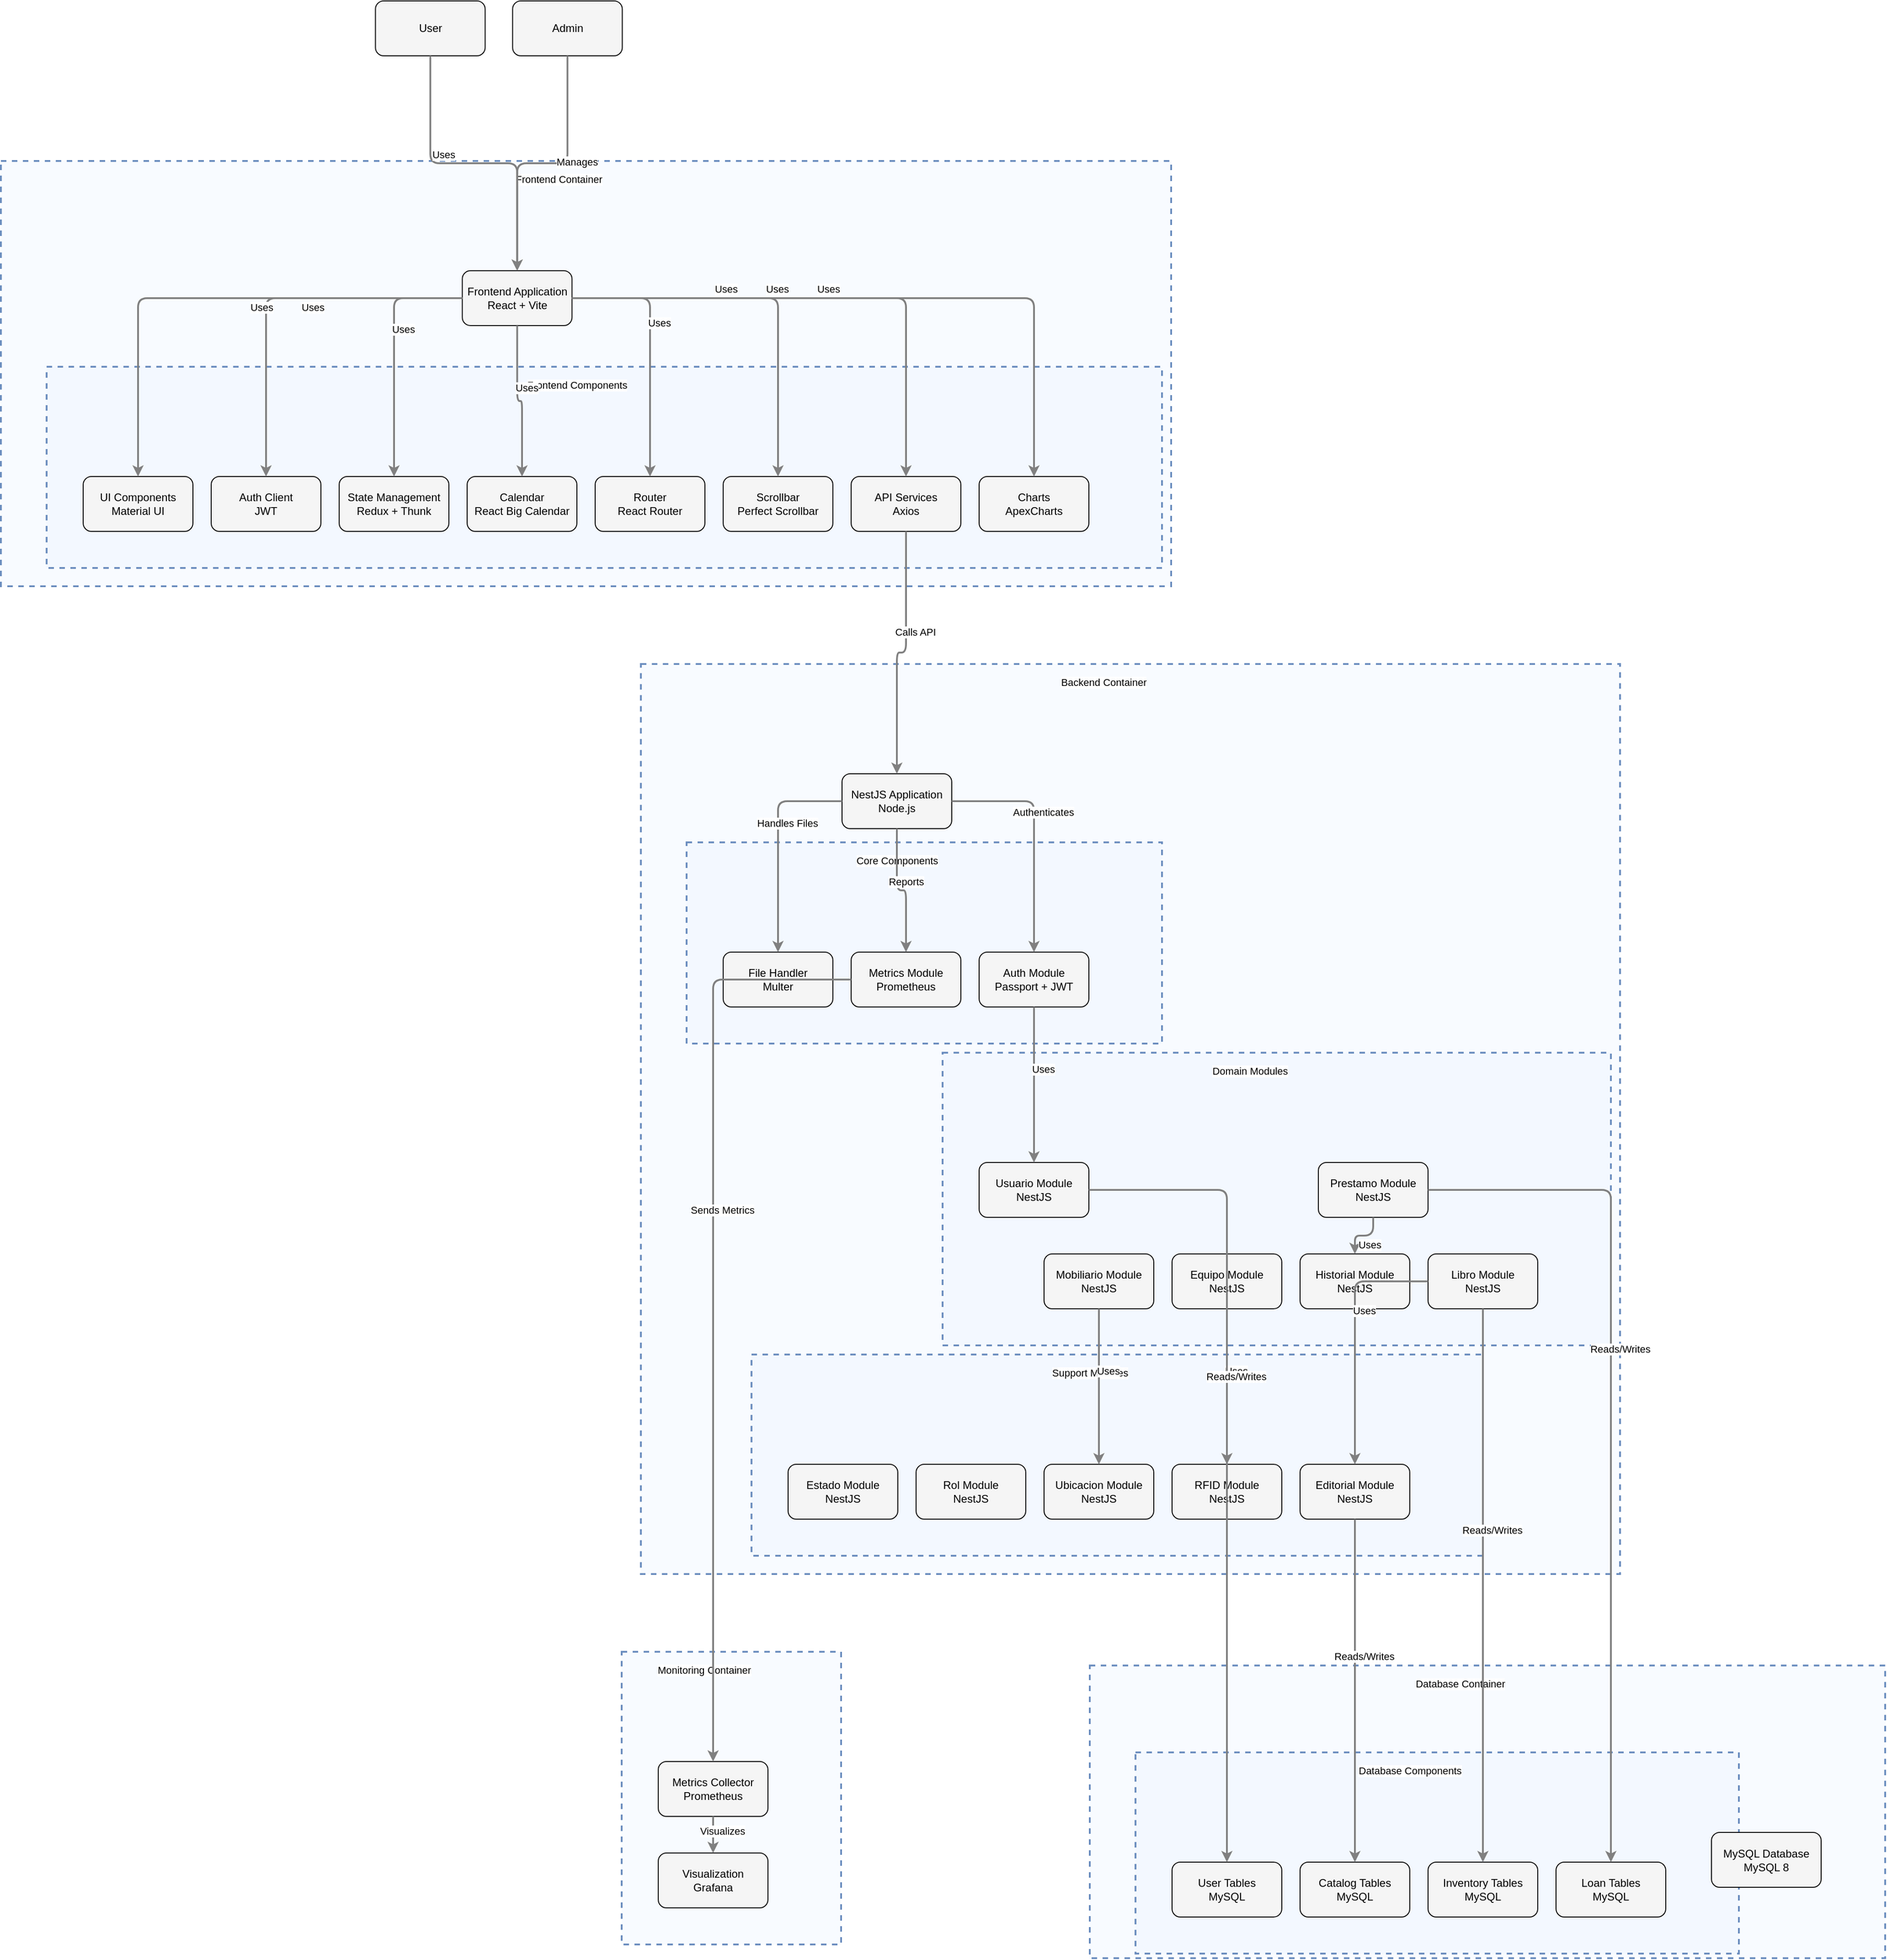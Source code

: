 <?xml version="1.0" encoding="UTF-8"?>
      <mxfile version="14.6.5" type="device">
        <diagram id="codeviz-diagram" name="System Diagram">
          <mxGraphModel dx="1000" dy="1000" grid="1" gridSize="10" guides="1" tooltips="1" connect="1" arrows="1" fold="1" page="1" pageScale="1" pageWidth="1169" pageHeight="827" math="0" shadow="0">
            <root>
              <mxCell id="0"/>
              <mxCell id="1" parent="0"/>
              <mxCell id="subGraph6" value="" style="html=1;whiteSpace=wrap;container=1;fillColor=#dae8fc;strokeColor=#6c8ebf;dashed=1;fillOpacity=20;strokeWidth=2;containerType=none;recursiveResize=0;movable=1;resizable=1;autosize=0;dropTarget=0" vertex="1" parent="subGraph7">
                <mxGeometry x="50" y="95" width="660" height="220" as="geometry"/>
              </mxCell>
              <mxCell id="subGraph6_label" value="Database Components" style="edgeLabel;html=1;align=center;verticalAlign=middle;resizable=0;labelBackgroundColor=white;spacing=5" vertex="1" parent="subGraph7">
                <mxGeometry x="58" y="103" width="584" height="24" as="geometry"/>
              </mxCell>
<mxCell id="subGraph4" value="" style="html=1;whiteSpace=wrap;container=1;fillColor=#dae8fc;strokeColor=#6c8ebf;dashed=1;fillOpacity=20;strokeWidth=2;containerType=none;recursiveResize=0;movable=1;resizable=1;autosize=0;dropTarget=0" vertex="1" parent="subGraph5">
                <mxGeometry x="121" y="755" width="800" height="220" as="geometry"/>
              </mxCell>
              <mxCell id="subGraph4_label" value="Support Modules" style="edgeLabel;html=1;align=center;verticalAlign=middle;resizable=0;labelBackgroundColor=white;spacing=5" vertex="1" parent="subGraph5">
                <mxGeometry x="129" y="763" width="724" height="24" as="geometry"/>
              </mxCell>
<mxCell id="subGraph3" value="" style="html=1;whiteSpace=wrap;container=1;fillColor=#dae8fc;strokeColor=#6c8ebf;dashed=1;fillOpacity=20;strokeWidth=2;containerType=none;recursiveResize=0;movable=1;resizable=1;autosize=0;dropTarget=0" vertex="1" parent="subGraph5">
                <mxGeometry x="330" y="425" width="731" height="320" as="geometry"/>
              </mxCell>
              <mxCell id="subGraph3_label" value="Domain Modules" style="edgeLabel;html=1;align=center;verticalAlign=middle;resizable=0;labelBackgroundColor=white;spacing=5" vertex="1" parent="subGraph5">
                <mxGeometry x="338" y="433" width="655" height="24" as="geometry"/>
              </mxCell>
<mxCell id="subGraph2" value="" style="html=1;whiteSpace=wrap;container=1;fillColor=#dae8fc;strokeColor=#6c8ebf;dashed=1;fillOpacity=20;strokeWidth=2;containerType=none;recursiveResize=0;movable=1;resizable=1;autosize=0;dropTarget=0" vertex="1" parent="subGraph5">
                <mxGeometry x="50" y="195" width="520" height="220" as="geometry"/>
              </mxCell>
              <mxCell id="subGraph2_label" value="Core Components" style="edgeLabel;html=1;align=center;verticalAlign=middle;resizable=0;labelBackgroundColor=white;spacing=5" vertex="1" parent="subGraph5">
                <mxGeometry x="58" y="203" width="444" height="24" as="geometry"/>
              </mxCell>
<mxCell id="subGraph0" value="" style="html=1;whiteSpace=wrap;container=1;fillColor=#dae8fc;strokeColor=#6c8ebf;dashed=1;fillOpacity=20;strokeWidth=2;containerType=none;recursiveResize=0;movable=1;resizable=1;autosize=0;dropTarget=0" vertex="1" parent="subGraph1">
                <mxGeometry x="50" y="225" width="1220" height="220" as="geometry"/>
              </mxCell>
              <mxCell id="subGraph0_label" value="Frontend Components" style="edgeLabel;html=1;align=center;verticalAlign=middle;resizable=0;labelBackgroundColor=white;spacing=5" vertex="1" parent="subGraph1">
                <mxGeometry x="58" y="233" width="1144" height="24" as="geometry"/>
              </mxCell>
<mxCell id="subGraph8" value="" style="html=1;whiteSpace=wrap;container=1;fillColor=#dae8fc;strokeColor=#6c8ebf;dashed=1;fillOpacity=20;strokeWidth=2;containerType=none;recursiveResize=0;movable=1;resizable=1;autosize=0;dropTarget=0" vertex="1" parent="1">
                <mxGeometry x="711" y="1817" width="240" height="320" as="geometry"/>
              </mxCell>
              <mxCell id="subGraph8_label" value="Monitoring Container" style="edgeLabel;html=1;align=center;verticalAlign=middle;resizable=0;labelBackgroundColor=white;spacing=5" vertex="1" parent="1">
                <mxGeometry x="719" y="1825" width="164" height="24" as="geometry"/>
              </mxCell>
<mxCell id="subGraph7" value="" style="html=1;whiteSpace=wrap;container=1;fillColor=#dae8fc;strokeColor=#6c8ebf;dashed=1;fillOpacity=20;strokeWidth=2;containerType=none;recursiveResize=0;movable=1;resizable=1;autosize=0;dropTarget=0" vertex="1" parent="1">
                <mxGeometry x="1223" y="1832" width="870" height="320" as="geometry"/>
              </mxCell>
              <mxCell id="subGraph7_label" value="Database Container" style="edgeLabel;html=1;align=center;verticalAlign=middle;resizable=0;labelBackgroundColor=white;spacing=5" vertex="1" parent="1">
                <mxGeometry x="1231" y="1840" width="794" height="24" as="geometry"/>
              </mxCell>
<mxCell id="subGraph5" value="" style="html=1;whiteSpace=wrap;container=1;fillColor=#dae8fc;strokeColor=#6c8ebf;dashed=1;fillOpacity=20;strokeWidth=2;containerType=none;recursiveResize=0;movable=1;resizable=1;autosize=0;dropTarget=0" vertex="1" parent="1">
                <mxGeometry x="732" y="737" width="1071" height="995" as="geometry"/>
              </mxCell>
              <mxCell id="subGraph5_label" value="Backend Container" style="edgeLabel;html=1;align=center;verticalAlign=middle;resizable=0;labelBackgroundColor=white;spacing=5" vertex="1" parent="1">
                <mxGeometry x="740" y="745" width="995" height="24" as="geometry"/>
              </mxCell>
<mxCell id="subGraph1" value="" style="html=1;whiteSpace=wrap;container=1;fillColor=#dae8fc;strokeColor=#6c8ebf;dashed=1;fillOpacity=20;strokeWidth=2;containerType=none;recursiveResize=0;movable=1;resizable=1;autosize=0;dropTarget=0" vertex="1" parent="1">
                <mxGeometry x="32" y="187" width="1280" height="465" as="geometry"/>
              </mxCell>
              <mxCell id="subGraph1_label" value="Frontend Container" style="edgeLabel;html=1;align=center;verticalAlign=middle;resizable=0;labelBackgroundColor=white;spacing=5" vertex="1" parent="1">
                <mxGeometry x="40" y="195" width="1204" height="24" as="geometry"/>
              </mxCell>
              <mxCell id="User" value="User" style="rounded=1;whiteSpace=wrap;html=1;fillColor=#f5f5f5" vertex="1" parent="1">
                    <mxGeometry x="441.667" y="12" width="120" height="60" as="geometry"/>
                  </mxCell>
<mxCell id="Admin" value="Admin" style="rounded=1;whiteSpace=wrap;html=1;fillColor=#f5f5f5" vertex="1" parent="1">
                    <mxGeometry x="591.667" y="12" width="120" height="60" as="geometry"/>
                  </mxCell>
<mxCell id="FrontendApp" value="Frontend Application&lt;br&gt;React + Vite" style="rounded=1;whiteSpace=wrap;html=1;fillColor=#f5f5f5" vertex="1" parent="subGraph1">
                    <mxGeometry x="504.667" y="120" width="120" height="60" as="geometry"/>
                  </mxCell>
<mxCell id="Router" value="Router&lt;br&gt;React Router" style="rounded=1;whiteSpace=wrap;html=1;fillColor=#f5f5f5" vertex="1" parent="subGraph0">
                    <mxGeometry x="600" y="120" width="120" height="60" as="geometry"/>
                  </mxCell>
<mxCell id="StateManager" value="State Management&lt;br&gt;Redux + Thunk" style="rounded=1;whiteSpace=wrap;html=1;fillColor=#f5f5f5" vertex="1" parent="subGraph0">
                    <mxGeometry x="320" y="120" width="120" height="60" as="geometry"/>
                  </mxCell>
<mxCell id="AuthClient" value="Auth Client&lt;br&gt;JWT" style="rounded=1;whiteSpace=wrap;html=1;fillColor=#f5f5f5" vertex="1" parent="subGraph0">
                    <mxGeometry x="180" y="120" width="120" height="60" as="geometry"/>
                  </mxCell>
<mxCell id="APIServices" value="API Services&lt;br&gt;Axios" style="rounded=1;whiteSpace=wrap;html=1;fillColor=#f5f5f5" vertex="1" parent="subGraph0">
                    <mxGeometry x="880" y="120" width="120" height="60" as="geometry"/>
                  </mxCell>
<mxCell id="UIComponents" value="UI Components&lt;br&gt;Material UI" style="rounded=1;whiteSpace=wrap;html=1;fillColor=#f5f5f5" vertex="1" parent="subGraph0">
                    <mxGeometry x="40" y="120" width="120" height="60" as="geometry"/>
                  </mxCell>
<mxCell id="Charts" value="Charts&lt;br&gt;ApexCharts" style="rounded=1;whiteSpace=wrap;html=1;fillColor=#f5f5f5" vertex="1" parent="subGraph0">
                    <mxGeometry x="1020" y="120" width="120" height="60" as="geometry"/>
                  </mxCell>
<mxCell id="Calendar" value="Calendar&lt;br&gt;React Big Calendar" style="rounded=1;whiteSpace=wrap;html=1;fillColor=#f5f5f5" vertex="1" parent="subGraph0">
                    <mxGeometry x="460" y="120" width="120" height="60" as="geometry"/>
                  </mxCell>
<mxCell id="ScrollBar" value="Scrollbar&lt;br&gt;Perfect Scrollbar" style="rounded=1;whiteSpace=wrap;html=1;fillColor=#f5f5f5" vertex="1" parent="subGraph0">
                    <mxGeometry x="740" y="120" width="120" height="60" as="geometry"/>
                  </mxCell>
<mxCell id="NestApp" value="NestJS Application&lt;br&gt;Node.js" style="rounded=1;whiteSpace=wrap;html=1;fillColor=#f5f5f5" vertex="1" parent="subGraph5">
                    <mxGeometry x="220" y="120" width="120" height="60" as="geometry"/>
                  </mxCell>
<mxCell id="AuthModule" value="Auth Module&lt;br&gt;Passport + JWT" style="rounded=1;whiteSpace=wrap;html=1;fillColor=#f5f5f5" vertex="1" parent="subGraph2">
                    <mxGeometry x="320" y="120" width="120" height="60" as="geometry"/>
                  </mxCell>
<mxCell id="MetricsModule" value="Metrics Module&lt;br&gt;Prometheus" style="rounded=1;whiteSpace=wrap;html=1;fillColor=#f5f5f5" vertex="1" parent="subGraph2">
                    <mxGeometry x="180" y="120" width="120" height="60" as="geometry"/>
                  </mxCell>
<mxCell id="FileHandler" value="File Handler&lt;br&gt;Multer" style="rounded=1;whiteSpace=wrap;html=1;fillColor=#f5f5f5" vertex="1" parent="subGraph2">
                    <mxGeometry x="40" y="120" width="120" height="60" as="geometry"/>
                  </mxCell>
<mxCell id="UsuarioModule" value="Usuario Module&lt;br&gt;NestJS" style="rounded=1;whiteSpace=wrap;html=1;fillColor=#f5f5f5" vertex="1" parent="subGraph3">
                    <mxGeometry x="40" y="120" width="120" height="60" as="geometry"/>
                  </mxCell>
<mxCell id="LibroModule" value="Libro Module&lt;br&gt;NestJS" style="rounded=1;whiteSpace=wrap;html=1;fillColor=#f5f5f5" vertex="1" parent="subGraph3">
                    <mxGeometry x="531" y="220" width="120" height="60" as="geometry"/>
                  </mxCell>
<mxCell id="EquipoModule" value="Equipo Module&lt;br&gt;NestJS" style="rounded=1;whiteSpace=wrap;html=1;fillColor=#f5f5f5" vertex="1" parent="subGraph3">
                    <mxGeometry x="251" y="220" width="120" height="60" as="geometry"/>
                  </mxCell>
<mxCell id="MobiliarioModule" value="Mobiliario Module&lt;br&gt;NestJS" style="rounded=1;whiteSpace=wrap;html=1;fillColor=#f5f5f5" vertex="1" parent="subGraph3">
                    <mxGeometry x="111" y="220" width="120" height="60" as="geometry"/>
                  </mxCell>
<mxCell id="PrestamoModule" value="Prestamo Module&lt;br&gt;NestJS" style="rounded=1;whiteSpace=wrap;html=1;fillColor=#f5f5f5" vertex="1" parent="subGraph3">
                    <mxGeometry x="411" y="120" width="120" height="60" as="geometry"/>
                  </mxCell>
<mxCell id="HistorialModule" value="Historial Module&lt;br&gt;NestJS" style="rounded=1;whiteSpace=wrap;html=1;fillColor=#f5f5f5" vertex="1" parent="subGraph3">
                    <mxGeometry x="391" y="220" width="120" height="60" as="geometry"/>
                  </mxCell>
<mxCell id="UbicacionModule" value="Ubicacion Module&lt;br&gt;NestJS" style="rounded=1;whiteSpace=wrap;html=1;fillColor=#f5f5f5" vertex="1" parent="subGraph4">
                    <mxGeometry x="320" y="120" width="120" height="60" as="geometry"/>
                  </mxCell>
<mxCell id="EditorialModule" value="Editorial Module&lt;br&gt;NestJS" style="rounded=1;whiteSpace=wrap;html=1;fillColor=#f5f5f5" vertex="1" parent="subGraph4">
                    <mxGeometry x="600" y="120" width="120" height="60" as="geometry"/>
                  </mxCell>
<mxCell id="EstadoModule" value="Estado Module&lt;br&gt;NestJS" style="rounded=1;whiteSpace=wrap;html=1;fillColor=#f5f5f5" vertex="1" parent="subGraph4">
                    <mxGeometry x="40" y="120" width="120" height="60" as="geometry"/>
                  </mxCell>
<mxCell id="RolModule" value="Rol Module&lt;br&gt;NestJS" style="rounded=1;whiteSpace=wrap;html=1;fillColor=#f5f5f5" vertex="1" parent="subGraph4">
                    <mxGeometry x="180" y="120" width="120" height="60" as="geometry"/>
                  </mxCell>
<mxCell id="RFIDModule" value="RFID Module&lt;br&gt;NestJS" style="rounded=1;whiteSpace=wrap;html=1;fillColor=#f5f5f5" vertex="1" parent="subGraph4">
                    <mxGeometry x="460" y="120" width="120" height="60" as="geometry"/>
                  </mxCell>
<mxCell id="MySQL" value="MySQL Database&lt;br&gt;MySQL 8" style="rounded=1;whiteSpace=wrap;html=1;fillColor=#f5f5f5" vertex="1" parent="subGraph7">
                    <mxGeometry x="680" y="182.5" width="120" height="60" as="geometry"/>
                  </mxCell>
<mxCell id="UserSchema" value="User Tables&lt;br&gt;MySQL" style="rounded=1;whiteSpace=wrap;html=1;fillColor=#f5f5f5" vertex="1" parent="subGraph6">
                    <mxGeometry x="40" y="120" width="120" height="60" as="geometry"/>
                  </mxCell>
<mxCell id="InventorySchema" value="Inventory Tables&lt;br&gt;MySQL" style="rounded=1;whiteSpace=wrap;html=1;fillColor=#f5f5f5" vertex="1" parent="subGraph6">
                    <mxGeometry x="320" y="120" width="120" height="60" as="geometry"/>
                  </mxCell>
<mxCell id="LoanSchema" value="Loan Tables&lt;br&gt;MySQL" style="rounded=1;whiteSpace=wrap;html=1;fillColor=#f5f5f5" vertex="1" parent="subGraph6">
                    <mxGeometry x="460" y="120" width="120" height="60" as="geometry"/>
                  </mxCell>
<mxCell id="CatalogSchema" value="Catalog Tables&lt;br&gt;MySQL" style="rounded=1;whiteSpace=wrap;html=1;fillColor=#f5f5f5" vertex="1" parent="subGraph6">
                    <mxGeometry x="180" y="120" width="120" height="60" as="geometry"/>
                  </mxCell>
<mxCell id="Prometheus" value="Metrics Collector&lt;br&gt;Prometheus" style="rounded=1;whiteSpace=wrap;html=1;fillColor=#f5f5f5" vertex="1" parent="subGraph8">
                    <mxGeometry x="40" y="120" width="120" height="60" as="geometry"/>
                  </mxCell>
<mxCell id="Grafana" value="Visualization&lt;br&gt;Grafana" style="rounded=1;whiteSpace=wrap;html=1;fillColor=#f5f5f5" vertex="1" parent="subGraph8">
                    <mxGeometry x="40" y="220" width="120" height="60" as="geometry"/>
                  </mxCell>
              <mxCell id="edge-L_User_FrontendApp_0" style="edgeStyle=orthogonalEdgeStyle;rounded=1;orthogonalLoop=1;jettySize=auto;html=1;strokeColor=#808080;strokeWidth=2;jumpStyle=arc;jumpSize=10;spacing=15;labelBackgroundColor=white;labelBorderColor=none" edge="1" parent="1" source="User" target="FrontendApp">
                  <mxGeometry relative="1" as="geometry"/>
                </mxCell>
                <mxCell id="edge-L_User_FrontendApp_0_label" value="Uses" style="edgeLabel;html=1;align=center;verticalAlign=middle;resizable=0;points=[];" vertex="1" connectable="0" parent="edge-L_User_FrontendApp_0">
                  <mxGeometry x="-0.2" y="10" relative="1" as="geometry">
                    <mxPoint as="offset"/>
                  </mxGeometry>
                </mxCell>
<mxCell id="edge-L_Admin_FrontendApp_1" style="edgeStyle=orthogonalEdgeStyle;rounded=1;orthogonalLoop=1;jettySize=auto;html=1;strokeColor=#808080;strokeWidth=2;jumpStyle=arc;jumpSize=10;spacing=15;labelBackgroundColor=white;labelBorderColor=none" edge="1" parent="1" source="Admin" target="FrontendApp">
                  <mxGeometry relative="1" as="geometry"/>
                </mxCell>
                <mxCell id="edge-L_Admin_FrontendApp_1_label" value="Manages" style="edgeLabel;html=1;align=center;verticalAlign=middle;resizable=0;points=[];" vertex="1" connectable="0" parent="edge-L_Admin_FrontendApp_1">
                  <mxGeometry x="-0.2" y="10" relative="1" as="geometry">
                    <mxPoint as="offset"/>
                  </mxGeometry>
                </mxCell>
<mxCell id="edge-L_FrontendApp_Router_2" style="edgeStyle=orthogonalEdgeStyle;rounded=1;orthogonalLoop=1;jettySize=auto;html=1;strokeColor=#808080;strokeWidth=2;jumpStyle=arc;jumpSize=10;spacing=15;labelBackgroundColor=white;labelBorderColor=none" edge="1" parent="1" source="FrontendApp" target="Router">
                  <mxGeometry relative="1" as="geometry"/>
                </mxCell>
                <mxCell id="edge-L_FrontendApp_Router_2_label" value="Uses" style="edgeLabel;html=1;align=center;verticalAlign=middle;resizable=0;points=[];" vertex="1" connectable="0" parent="edge-L_FrontendApp_Router_2">
                  <mxGeometry x="-0.2" y="10" relative="1" as="geometry">
                    <mxPoint as="offset"/>
                  </mxGeometry>
                </mxCell>
<mxCell id="edge-L_FrontendApp_StateManager_3" style="edgeStyle=orthogonalEdgeStyle;rounded=1;orthogonalLoop=1;jettySize=auto;html=1;strokeColor=#808080;strokeWidth=2;jumpStyle=arc;jumpSize=10;spacing=15;labelBackgroundColor=white;labelBorderColor=none" edge="1" parent="1" source="FrontendApp" target="StateManager">
                  <mxGeometry relative="1" as="geometry"/>
                </mxCell>
                <mxCell id="edge-L_FrontendApp_StateManager_3_label" value="Uses" style="edgeLabel;html=1;align=center;verticalAlign=middle;resizable=0;points=[];" vertex="1" connectable="0" parent="edge-L_FrontendApp_StateManager_3">
                  <mxGeometry x="-0.2" y="10" relative="1" as="geometry">
                    <mxPoint as="offset"/>
                  </mxGeometry>
                </mxCell>
<mxCell id="edge-L_FrontendApp_AuthClient_4" style="edgeStyle=orthogonalEdgeStyle;rounded=1;orthogonalLoop=1;jettySize=auto;html=1;strokeColor=#808080;strokeWidth=2;jumpStyle=arc;jumpSize=10;spacing=15;labelBackgroundColor=white;labelBorderColor=none" edge="1" parent="1" source="FrontendApp" target="AuthClient">
                  <mxGeometry relative="1" as="geometry"/>
                </mxCell>
                <mxCell id="edge-L_FrontendApp_AuthClient_4_label" value="Uses" style="edgeLabel;html=1;align=center;verticalAlign=middle;resizable=0;points=[];" vertex="1" connectable="0" parent="edge-L_FrontendApp_AuthClient_4">
                  <mxGeometry x="-0.2" y="10" relative="1" as="geometry">
                    <mxPoint as="offset"/>
                  </mxGeometry>
                </mxCell>
<mxCell id="edge-L_FrontendApp_APIServices_5" style="edgeStyle=orthogonalEdgeStyle;rounded=1;orthogonalLoop=1;jettySize=auto;html=1;strokeColor=#808080;strokeWidth=2;jumpStyle=arc;jumpSize=10;spacing=15;labelBackgroundColor=white;labelBorderColor=none" edge="1" parent="1" source="FrontendApp" target="APIServices">
                  <mxGeometry relative="1" as="geometry"/>
                </mxCell>
                <mxCell id="edge-L_FrontendApp_APIServices_5_label" value="Uses" style="edgeLabel;html=1;align=center;verticalAlign=middle;resizable=0;points=[];" vertex="1" connectable="0" parent="edge-L_FrontendApp_APIServices_5">
                  <mxGeometry x="-0.2" y="10" relative="1" as="geometry">
                    <mxPoint as="offset"/>
                  </mxGeometry>
                </mxCell>
<mxCell id="edge-L_FrontendApp_UIComponents_6" style="edgeStyle=orthogonalEdgeStyle;rounded=1;orthogonalLoop=1;jettySize=auto;html=1;strokeColor=#808080;strokeWidth=2;jumpStyle=arc;jumpSize=10;spacing=15;labelBackgroundColor=white;labelBorderColor=none" edge="1" parent="1" source="FrontendApp" target="UIComponents">
                  <mxGeometry relative="1" as="geometry"/>
                </mxCell>
                <mxCell id="edge-L_FrontendApp_UIComponents_6_label" value="Uses" style="edgeLabel;html=1;align=center;verticalAlign=middle;resizable=0;points=[];" vertex="1" connectable="0" parent="edge-L_FrontendApp_UIComponents_6">
                  <mxGeometry x="-0.2" y="10" relative="1" as="geometry">
                    <mxPoint as="offset"/>
                  </mxGeometry>
                </mxCell>
<mxCell id="edge-L_FrontendApp_Charts_7" style="edgeStyle=orthogonalEdgeStyle;rounded=1;orthogonalLoop=1;jettySize=auto;html=1;strokeColor=#808080;strokeWidth=2;jumpStyle=arc;jumpSize=10;spacing=15;labelBackgroundColor=white;labelBorderColor=none" edge="1" parent="1" source="FrontendApp" target="Charts">
                  <mxGeometry relative="1" as="geometry"/>
                </mxCell>
                <mxCell id="edge-L_FrontendApp_Charts_7_label" value="Uses" style="edgeLabel;html=1;align=center;verticalAlign=middle;resizable=0;points=[];" vertex="1" connectable="0" parent="edge-L_FrontendApp_Charts_7">
                  <mxGeometry x="-0.2" y="10" relative="1" as="geometry">
                    <mxPoint as="offset"/>
                  </mxGeometry>
                </mxCell>
<mxCell id="edge-L_FrontendApp_Calendar_8" style="edgeStyle=orthogonalEdgeStyle;rounded=1;orthogonalLoop=1;jettySize=auto;html=1;strokeColor=#808080;strokeWidth=2;jumpStyle=arc;jumpSize=10;spacing=15;labelBackgroundColor=white;labelBorderColor=none" edge="1" parent="1" source="FrontendApp" target="Calendar">
                  <mxGeometry relative="1" as="geometry"/>
                </mxCell>
                <mxCell id="edge-L_FrontendApp_Calendar_8_label" value="Uses" style="edgeLabel;html=1;align=center;verticalAlign=middle;resizable=0;points=[];" vertex="1" connectable="0" parent="edge-L_FrontendApp_Calendar_8">
                  <mxGeometry x="-0.2" y="10" relative="1" as="geometry">
                    <mxPoint as="offset"/>
                  </mxGeometry>
                </mxCell>
<mxCell id="edge-L_FrontendApp_ScrollBar_9" style="edgeStyle=orthogonalEdgeStyle;rounded=1;orthogonalLoop=1;jettySize=auto;html=1;strokeColor=#808080;strokeWidth=2;jumpStyle=arc;jumpSize=10;spacing=15;labelBackgroundColor=white;labelBorderColor=none" edge="1" parent="1" source="FrontendApp" target="ScrollBar">
                  <mxGeometry relative="1" as="geometry"/>
                </mxCell>
                <mxCell id="edge-L_FrontendApp_ScrollBar_9_label" value="Uses" style="edgeLabel;html=1;align=center;verticalAlign=middle;resizable=0;points=[];" vertex="1" connectable="0" parent="edge-L_FrontendApp_ScrollBar_9">
                  <mxGeometry x="-0.2" y="10" relative="1" as="geometry">
                    <mxPoint as="offset"/>
                  </mxGeometry>
                </mxCell>
<mxCell id="edge-L_APIServices_NestApp_10" style="edgeStyle=orthogonalEdgeStyle;rounded=1;orthogonalLoop=1;jettySize=auto;html=1;strokeColor=#808080;strokeWidth=2;jumpStyle=arc;jumpSize=10;spacing=15;labelBackgroundColor=white;labelBorderColor=none" edge="1" parent="1" source="APIServices" target="NestApp">
                  <mxGeometry relative="1" as="geometry"/>
                </mxCell>
                <mxCell id="edge-L_APIServices_NestApp_10_label" value="Calls API" style="edgeLabel;html=1;align=center;verticalAlign=middle;resizable=0;points=[];" vertex="1" connectable="0" parent="edge-L_APIServices_NestApp_10">
                  <mxGeometry x="-0.2" y="10" relative="1" as="geometry">
                    <mxPoint as="offset"/>
                  </mxGeometry>
                </mxCell>
<mxCell id="edge-L_NestApp_AuthModule_11" style="edgeStyle=orthogonalEdgeStyle;rounded=1;orthogonalLoop=1;jettySize=auto;html=1;strokeColor=#808080;strokeWidth=2;jumpStyle=arc;jumpSize=10;spacing=15;labelBackgroundColor=white;labelBorderColor=none" edge="1" parent="1" source="NestApp" target="AuthModule">
                  <mxGeometry relative="1" as="geometry"/>
                </mxCell>
                <mxCell id="edge-L_NestApp_AuthModule_11_label" value="Authenticates" style="edgeLabel;html=1;align=center;verticalAlign=middle;resizable=0;points=[];" vertex="1" connectable="0" parent="edge-L_NestApp_AuthModule_11">
                  <mxGeometry x="-0.2" y="10" relative="1" as="geometry">
                    <mxPoint as="offset"/>
                  </mxGeometry>
                </mxCell>
<mxCell id="edge-L_NestApp_MetricsModule_12" style="edgeStyle=orthogonalEdgeStyle;rounded=1;orthogonalLoop=1;jettySize=auto;html=1;strokeColor=#808080;strokeWidth=2;jumpStyle=arc;jumpSize=10;spacing=15;labelBackgroundColor=white;labelBorderColor=none" edge="1" parent="1" source="NestApp" target="MetricsModule">
                  <mxGeometry relative="1" as="geometry"/>
                </mxCell>
                <mxCell id="edge-L_NestApp_MetricsModule_12_label" value="Reports" style="edgeLabel;html=1;align=center;verticalAlign=middle;resizable=0;points=[];" vertex="1" connectable="0" parent="edge-L_NestApp_MetricsModule_12">
                  <mxGeometry x="-0.2" y="10" relative="1" as="geometry">
                    <mxPoint as="offset"/>
                  </mxGeometry>
                </mxCell>
<mxCell id="edge-L_NestApp_FileHandler_13" style="edgeStyle=orthogonalEdgeStyle;rounded=1;orthogonalLoop=1;jettySize=auto;html=1;strokeColor=#808080;strokeWidth=2;jumpStyle=arc;jumpSize=10;spacing=15;labelBackgroundColor=white;labelBorderColor=none" edge="1" parent="1" source="NestApp" target="FileHandler">
                  <mxGeometry relative="1" as="geometry"/>
                </mxCell>
                <mxCell id="edge-L_NestApp_FileHandler_13_label" value="Handles Files" style="edgeLabel;html=1;align=center;verticalAlign=middle;resizable=0;points=[];" vertex="1" connectable="0" parent="edge-L_NestApp_FileHandler_13">
                  <mxGeometry x="-0.2" y="10" relative="1" as="geometry">
                    <mxPoint as="offset"/>
                  </mxGeometry>
                </mxCell>
<mxCell id="edge-L_AuthModule_UsuarioModule_14" style="edgeStyle=orthogonalEdgeStyle;rounded=1;orthogonalLoop=1;jettySize=auto;html=1;strokeColor=#808080;strokeWidth=2;jumpStyle=arc;jumpSize=10;spacing=15;labelBackgroundColor=white;labelBorderColor=none" edge="1" parent="1" source="AuthModule" target="UsuarioModule">
                  <mxGeometry relative="1" as="geometry"/>
                </mxCell>
                <mxCell id="edge-L_AuthModule_UsuarioModule_14_label" value="Uses" style="edgeLabel;html=1;align=center;verticalAlign=middle;resizable=0;points=[];" vertex="1" connectable="0" parent="edge-L_AuthModule_UsuarioModule_14">
                  <mxGeometry x="-0.2" y="10" relative="1" as="geometry">
                    <mxPoint as="offset"/>
                  </mxGeometry>
                </mxCell>
<mxCell id="edge-L_PrestamoModule_HistorialModule_15" style="edgeStyle=orthogonalEdgeStyle;rounded=1;orthogonalLoop=1;jettySize=auto;html=1;strokeColor=#808080;strokeWidth=2;jumpStyle=arc;jumpSize=10;spacing=15;labelBackgroundColor=white;labelBorderColor=none" edge="1" parent="1" source="PrestamoModule" target="HistorialModule">
                  <mxGeometry relative="1" as="geometry"/>
                </mxCell>
                <mxCell id="edge-L_PrestamoModule_HistorialModule_15_label" value="Uses" style="edgeLabel;html=1;align=center;verticalAlign=middle;resizable=0;points=[];" vertex="1" connectable="0" parent="edge-L_PrestamoModule_HistorialModule_15">
                  <mxGeometry x="-0.2" y="10" relative="1" as="geometry">
                    <mxPoint as="offset"/>
                  </mxGeometry>
                </mxCell>
<mxCell id="edge-L_EquipoModule_RFIDModule_16" style="edgeStyle=orthogonalEdgeStyle;rounded=1;orthogonalLoop=1;jettySize=auto;html=1;strokeColor=#808080;strokeWidth=2;jumpStyle=arc;jumpSize=10;spacing=15;labelBackgroundColor=white;labelBorderColor=none" edge="1" parent="1" source="EquipoModule" target="RFIDModule">
                  <mxGeometry relative="1" as="geometry"/>
                </mxCell>
                <mxCell id="edge-L_EquipoModule_RFIDModule_16_label" value="Uses" style="edgeLabel;html=1;align=center;verticalAlign=middle;resizable=0;points=[];" vertex="1" connectable="0" parent="edge-L_EquipoModule_RFIDModule_16">
                  <mxGeometry x="-0.2" y="10" relative="1" as="geometry">
                    <mxPoint as="offset"/>
                  </mxGeometry>
                </mxCell>
<mxCell id="edge-L_LibroModule_EditorialModule_17" style="edgeStyle=orthogonalEdgeStyle;rounded=1;orthogonalLoop=1;jettySize=auto;html=1;strokeColor=#808080;strokeWidth=2;jumpStyle=arc;jumpSize=10;spacing=15;labelBackgroundColor=white;labelBorderColor=none" edge="1" parent="1" source="LibroModule" target="EditorialModule">
                  <mxGeometry relative="1" as="geometry"/>
                </mxCell>
                <mxCell id="edge-L_LibroModule_EditorialModule_17_label" value="Uses" style="edgeLabel;html=1;align=center;verticalAlign=middle;resizable=0;points=[];" vertex="1" connectable="0" parent="edge-L_LibroModule_EditorialModule_17">
                  <mxGeometry x="-0.2" y="10" relative="1" as="geometry">
                    <mxPoint as="offset"/>
                  </mxGeometry>
                </mxCell>
<mxCell id="edge-L_MobiliarioModule_UbicacionModule_18" style="edgeStyle=orthogonalEdgeStyle;rounded=1;orthogonalLoop=1;jettySize=auto;html=1;strokeColor=#808080;strokeWidth=2;jumpStyle=arc;jumpSize=10;spacing=15;labelBackgroundColor=white;labelBorderColor=none" edge="1" parent="1" source="MobiliarioModule" target="UbicacionModule">
                  <mxGeometry relative="1" as="geometry"/>
                </mxCell>
                <mxCell id="edge-L_MobiliarioModule_UbicacionModule_18_label" value="Uses" style="edgeLabel;html=1;align=center;verticalAlign=middle;resizable=0;points=[];" vertex="1" connectable="0" parent="edge-L_MobiliarioModule_UbicacionModule_18">
                  <mxGeometry x="-0.2" y="10" relative="1" as="geometry">
                    <mxPoint as="offset"/>
                  </mxGeometry>
                </mxCell>
<mxCell id="edge-L_UsuarioModule_UserSchema_19" style="edgeStyle=orthogonalEdgeStyle;rounded=1;orthogonalLoop=1;jettySize=auto;html=1;strokeColor=#808080;strokeWidth=2;jumpStyle=arc;jumpSize=10;spacing=15;labelBackgroundColor=white;labelBorderColor=none" edge="1" parent="1" source="UsuarioModule" target="UserSchema">
                  <mxGeometry relative="1" as="geometry"/>
                </mxCell>
                <mxCell id="edge-L_UsuarioModule_UserSchema_19_label" value="Reads/Writes" style="edgeLabel;html=1;align=center;verticalAlign=middle;resizable=0;points=[];" vertex="1" connectable="0" parent="edge-L_UsuarioModule_UserSchema_19">
                  <mxGeometry x="-0.2" y="10" relative="1" as="geometry">
                    <mxPoint as="offset"/>
                  </mxGeometry>
                </mxCell>
<mxCell id="edge-L_LibroModule_InventorySchema_20" style="edgeStyle=orthogonalEdgeStyle;rounded=1;orthogonalLoop=1;jettySize=auto;html=1;strokeColor=#808080;strokeWidth=2;jumpStyle=arc;jumpSize=10;spacing=15;labelBackgroundColor=white;labelBorderColor=none" edge="1" parent="1" source="LibroModule" target="InventorySchema">
                  <mxGeometry relative="1" as="geometry"/>
                </mxCell>
                <mxCell id="edge-L_LibroModule_InventorySchema_20_label" value="Reads/Writes" style="edgeLabel;html=1;align=center;verticalAlign=middle;resizable=0;points=[];" vertex="1" connectable="0" parent="edge-L_LibroModule_InventorySchema_20">
                  <mxGeometry x="-0.2" y="10" relative="1" as="geometry">
                    <mxPoint as="offset"/>
                  </mxGeometry>
                </mxCell>
<mxCell id="edge-L_PrestamoModule_LoanSchema_21" style="edgeStyle=orthogonalEdgeStyle;rounded=1;orthogonalLoop=1;jettySize=auto;html=1;strokeColor=#808080;strokeWidth=2;jumpStyle=arc;jumpSize=10;spacing=15;labelBackgroundColor=white;labelBorderColor=none" edge="1" parent="1" source="PrestamoModule" target="LoanSchema">
                  <mxGeometry relative="1" as="geometry"/>
                </mxCell>
                <mxCell id="edge-L_PrestamoModule_LoanSchema_21_label" value="Reads/Writes" style="edgeLabel;html=1;align=center;verticalAlign=middle;resizable=0;points=[];" vertex="1" connectable="0" parent="edge-L_PrestamoModule_LoanSchema_21">
                  <mxGeometry x="-0.2" y="10" relative="1" as="geometry">
                    <mxPoint as="offset"/>
                  </mxGeometry>
                </mxCell>
<mxCell id="edge-L_EditorialModule_CatalogSchema_22" style="edgeStyle=orthogonalEdgeStyle;rounded=1;orthogonalLoop=1;jettySize=auto;html=1;strokeColor=#808080;strokeWidth=2;jumpStyle=arc;jumpSize=10;spacing=15;labelBackgroundColor=white;labelBorderColor=none" edge="1" parent="1" source="EditorialModule" target="CatalogSchema">
                  <mxGeometry relative="1" as="geometry"/>
                </mxCell>
                <mxCell id="edge-L_EditorialModule_CatalogSchema_22_label" value="Reads/Writes" style="edgeLabel;html=1;align=center;verticalAlign=middle;resizable=0;points=[];" vertex="1" connectable="0" parent="edge-L_EditorialModule_CatalogSchema_22">
                  <mxGeometry x="-0.2" y="10" relative="1" as="geometry">
                    <mxPoint as="offset"/>
                  </mxGeometry>
                </mxCell>
<mxCell id="edge-L_MetricsModule_Prometheus_23" style="edgeStyle=orthogonalEdgeStyle;rounded=1;orthogonalLoop=1;jettySize=auto;html=1;strokeColor=#808080;strokeWidth=2;jumpStyle=arc;jumpSize=10;spacing=15;labelBackgroundColor=white;labelBorderColor=none" edge="1" parent="1" source="MetricsModule" target="Prometheus">
                  <mxGeometry relative="1" as="geometry"/>
                </mxCell>
                <mxCell id="edge-L_MetricsModule_Prometheus_23_label" value="Sends Metrics" style="edgeLabel;html=1;align=center;verticalAlign=middle;resizable=0;points=[];" vertex="1" connectable="0" parent="edge-L_MetricsModule_Prometheus_23">
                  <mxGeometry x="-0.2" y="10" relative="1" as="geometry">
                    <mxPoint as="offset"/>
                  </mxGeometry>
                </mxCell>
<mxCell id="edge-L_Prometheus_Grafana_24" style="edgeStyle=orthogonalEdgeStyle;rounded=1;orthogonalLoop=1;jettySize=auto;html=1;strokeColor=#808080;strokeWidth=2;jumpStyle=arc;jumpSize=10;spacing=15;labelBackgroundColor=white;labelBorderColor=none" edge="1" parent="1" source="Prometheus" target="Grafana">
                  <mxGeometry relative="1" as="geometry"/>
                </mxCell>
                <mxCell id="edge-L_Prometheus_Grafana_24_label" value="Visualizes" style="edgeLabel;html=1;align=center;verticalAlign=middle;resizable=0;points=[];" vertex="1" connectable="0" parent="edge-L_Prometheus_Grafana_24">
                  <mxGeometry x="-0.2" y="10" relative="1" as="geometry">
                    <mxPoint as="offset"/>
                  </mxGeometry>
                </mxCell>
            </root>
          </mxGraphModel>
        </diagram>
      </mxfile>